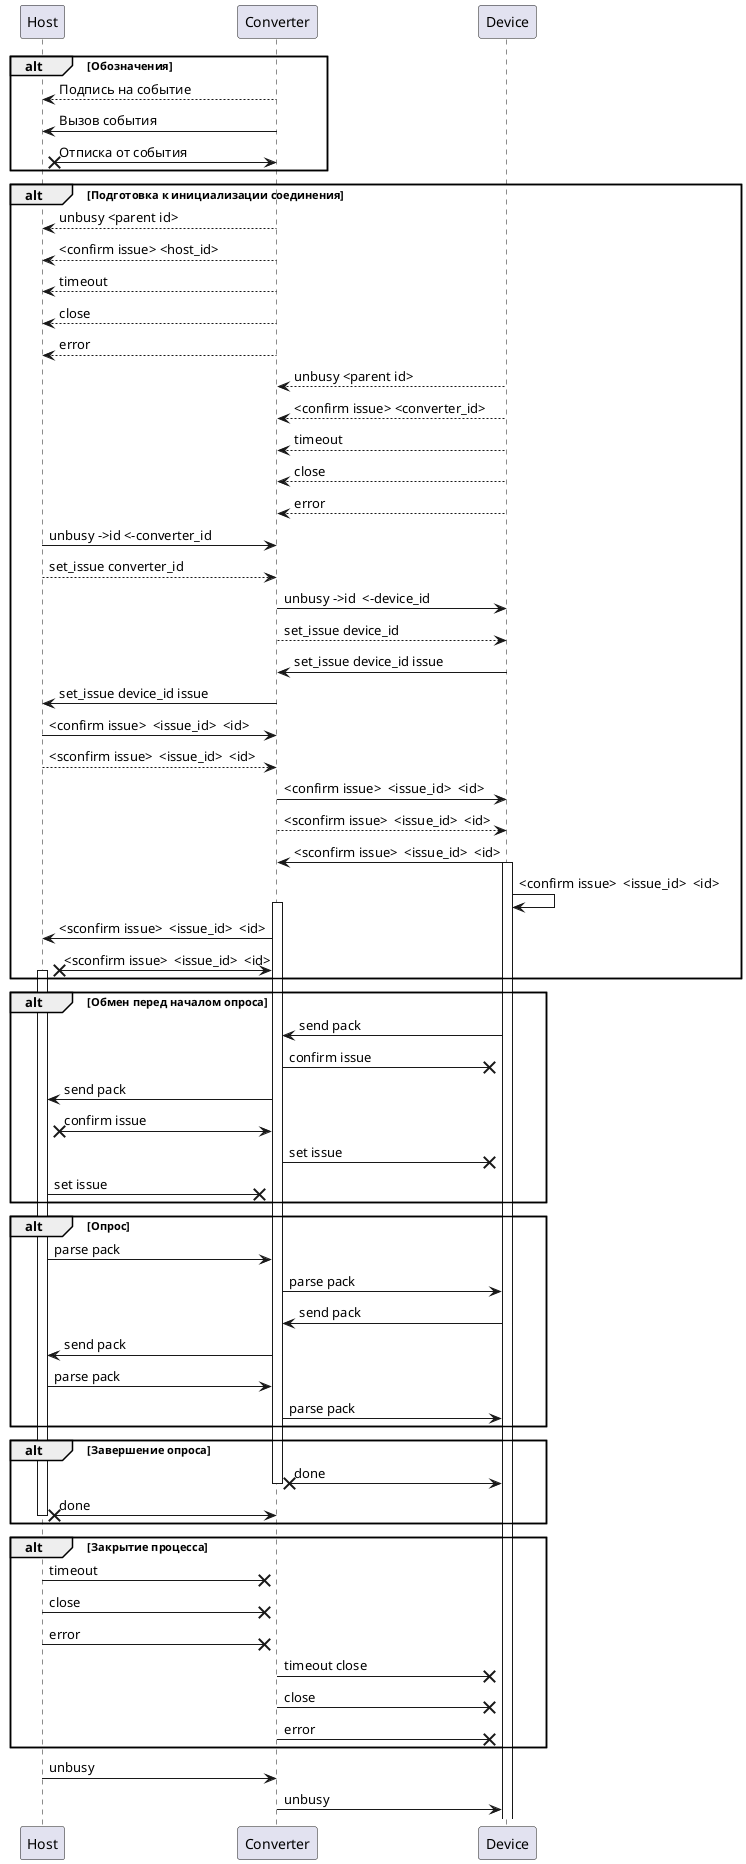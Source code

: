 @startuml

alt Обозначения
Host <-- Converter : Подпись на событие
Host <- Converter : Вызов события
Host X- Converter : Отписка от события
end

alt Подготовка к инициализации соединения
Host <-- Converter : unbusy <parent id>
Host <-- Converter: <confirm issue> <host_id>
Host <-- Converter : timeout
Host <-- Converter : close
Host <-- Converter : error

Converter <-- Device : unbusy <parent id>
Converter <-- Device : <confirm issue> <converter_id>
Converter <-- Device : timeout
Converter <-- Device : close
Converter <-- Device : error
Host -> Converter : unbusy ->id <-converter_id
Host --> Converter : set_issue converter_id
Device <- Converter : unbusy ->id  <-device_id
Device <-- Converter : set_issue device_id
Device -> Converter : set_issue device_id issue
Converter -> Host : set_issue device_id issue

Host -> Converter: <confirm issue>  <issue_id>  <id>
Host --> Converter: <sconfirm issue>  <issue_id>  <id>


Converter -> Device: <confirm issue>  <issue_id>  <id>
Converter --> Device: <sconfirm issue>  <issue_id>  <id>
Converter <- Device: <sconfirm issue>  <issue_id>  <id>
activate Device

Device -> Device: <confirm issue>  <issue_id>  <id>
 activate Converter

Host <- Converter: <sconfirm issue>  <issue_id>  <id>
Host x- Converter: <sconfirm issue>  <issue_id>  <id>
activate Host


end

alt Обмен перед началом опроса
Converter <- Device: send pack
Converter -x Device: confirm issue
Host <- Converter: send pack
Host x- Converter: confirm issue
Converter -x Device: set issue
Host -x Converter: set issue
end
alt Опрос
Host -> Converter: parse pack
Converter -> Device: parse pack
Converter <- Device: send pack
Host <- Converter: send pack
Host -> Converter: parse pack
Converter -> Device: parse pack
end
alt Завершение опроса
Converter x- Device: done
deactivate Converter
Host x- Converter: done
deactivate Host
end
alt Закрытие процесса

Host -x Converter: timeout
Host -x Converter: close
Host -x Converter: error

Converter -x Device: timeout close
Converter -x Device: close
Converter -x Device: error





end
Host -> Converter : unbusy
Converter -> Device : unbusy
@enduml
'https://www.planttext.com/
